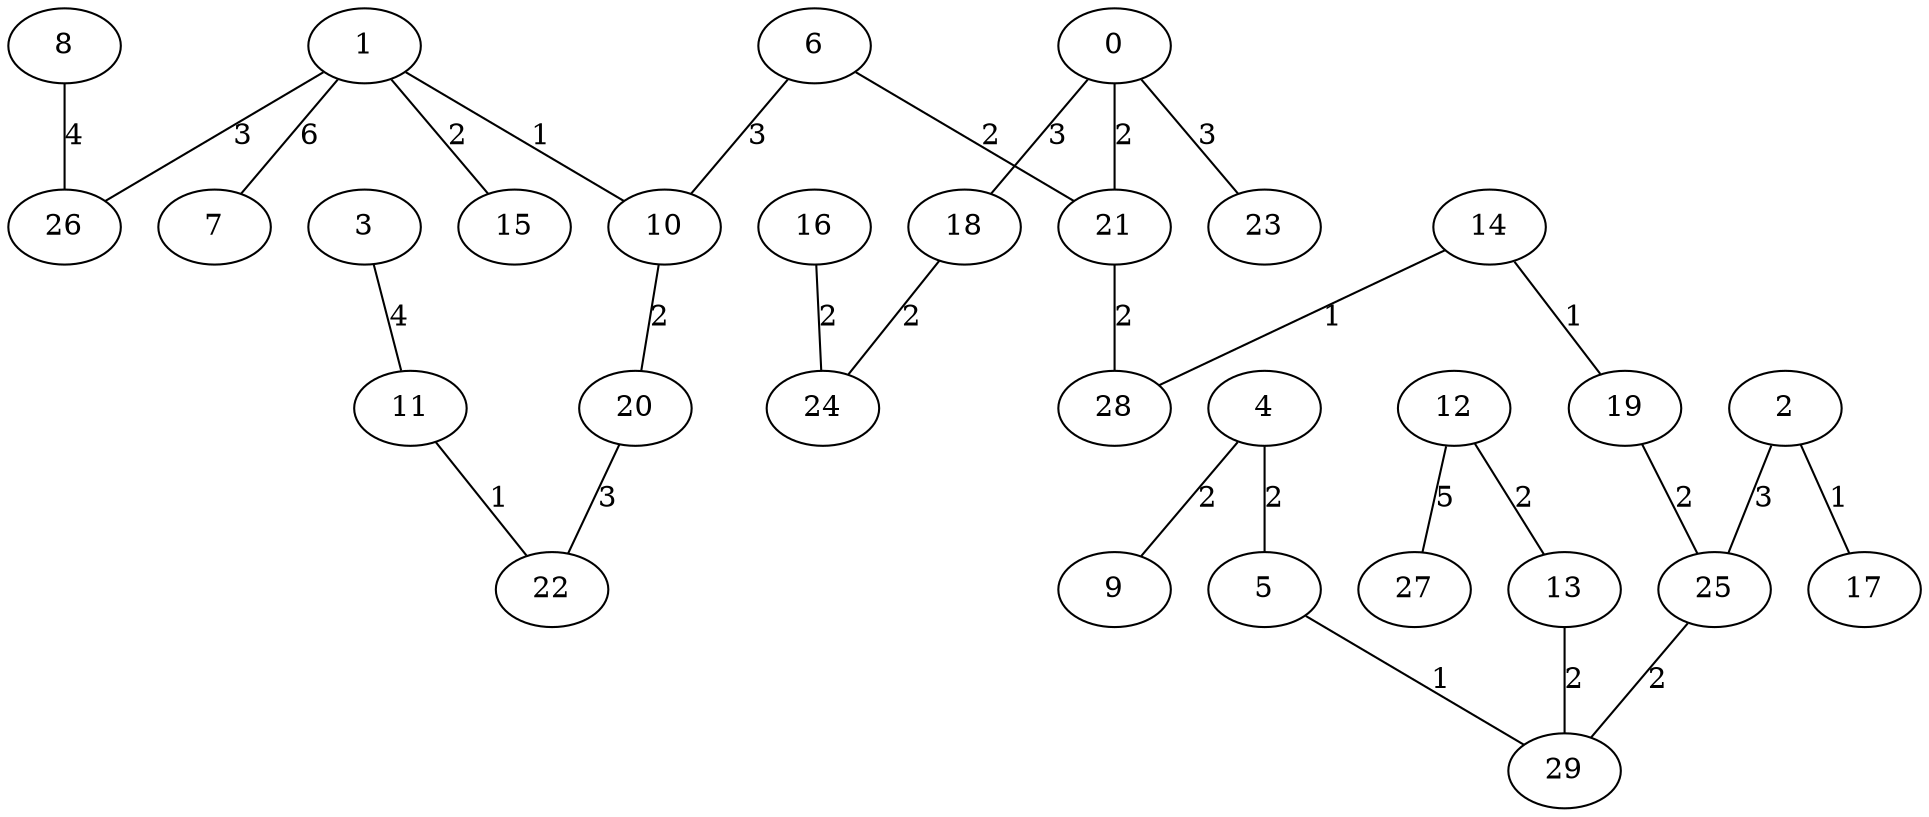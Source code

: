graph G {
    "1" -- "10" [label="1"];
    "2" -- "17" [label="1"];
    "5" -- "29" [label="1"];
    "11" -- "22" [label="1"];
    "14" -- "19" [label="1"];
    "14" -- "28" [label="1"];
    "0" -- "21" [label="2"];
    "1" -- "15" [label="2"];
    "4" -- "5" [label="2"];
    "4" -- "9" [label="2"];
    "6" -- "21" [label="2"];
    "10" -- "20" [label="2"];
    "12" -- "13" [label="2"];
    "13" -- "29" [label="2"];
    "16" -- "24" [label="2"];
    "18" -- "24" [label="2"];
    "19" -- "25" [label="2"];
    "21" -- "28" [label="2"];
    "25" -- "29" [label="2"];
    "0" -- "18" [label="3"];
    "0" -- "23" [label="3"];
    "1" -- "26" [label="3"];
    "2" -- "25" [label="3"];
    "6" -- "10" [label="3"];
    "20" -- "22" [label="3"];
    "3" -- "11" [label="4"];
    "8" -- "26" [label="4"];
    "12" -- "27" [label="5"];
    "1" -- "7" [label="6"];
}